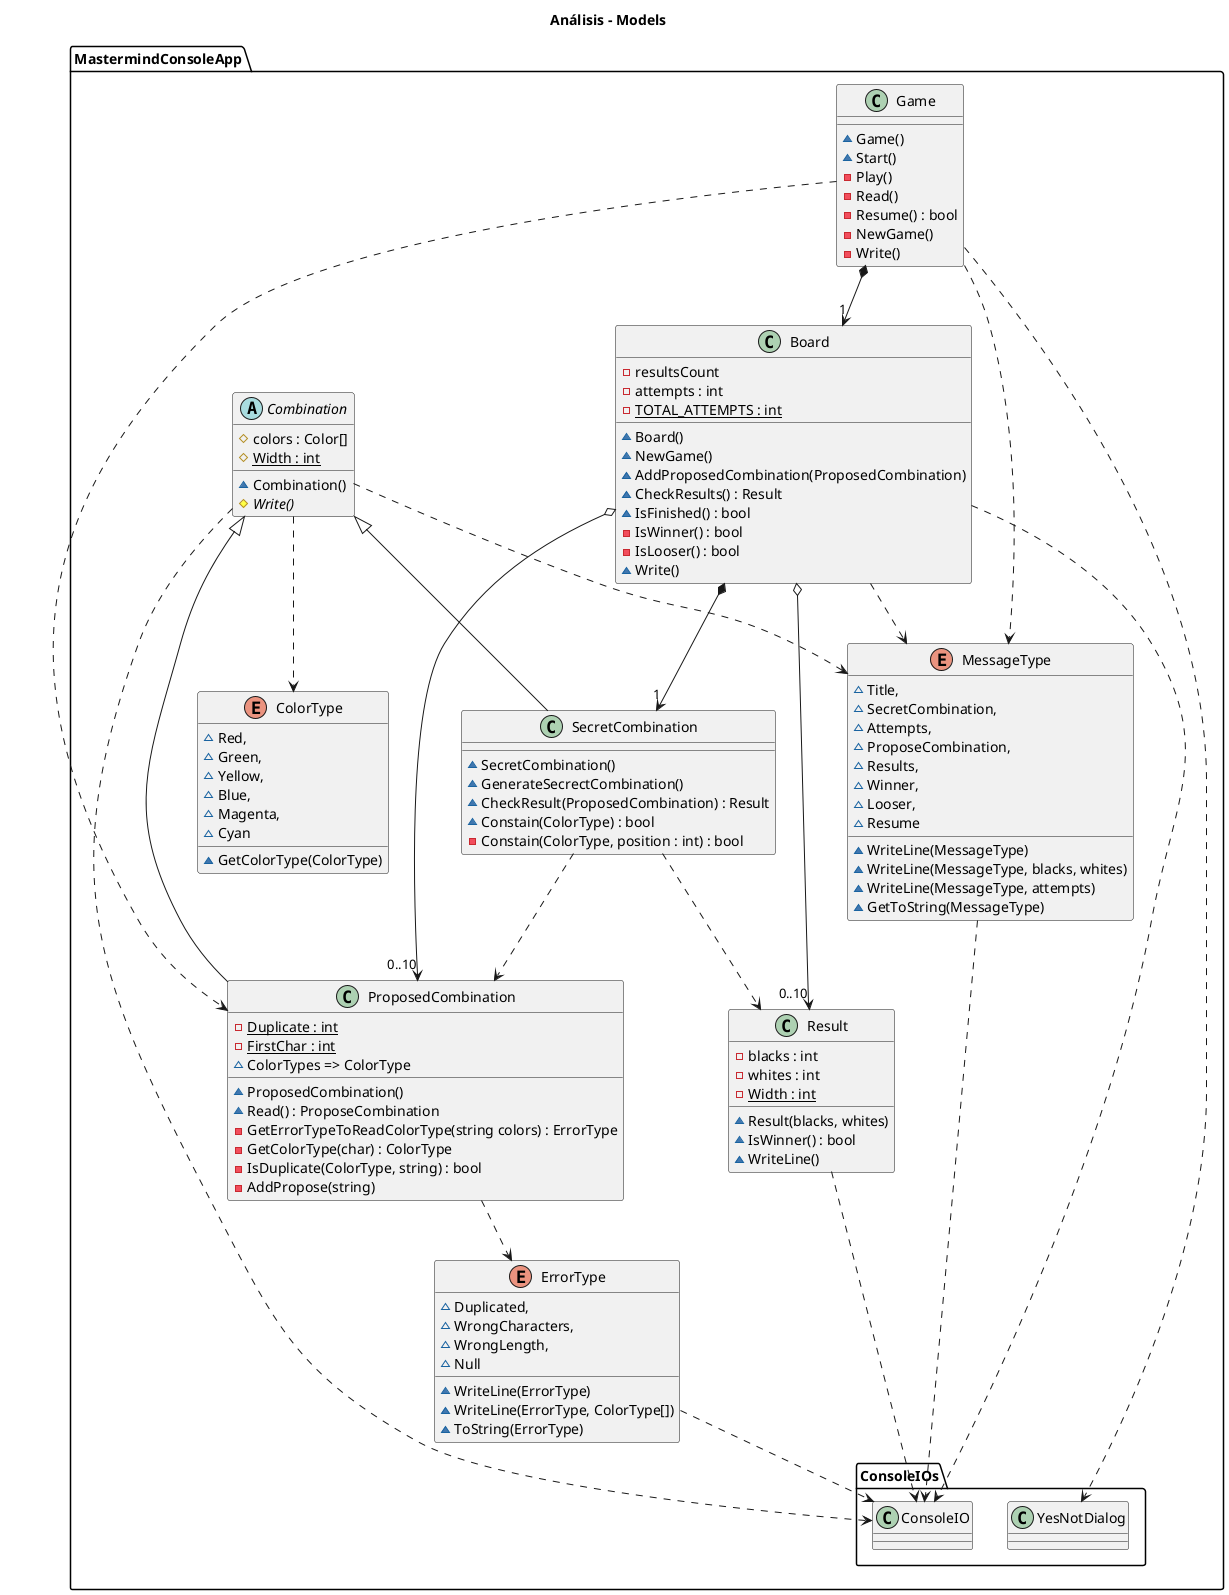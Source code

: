 @startuml DomainModelArchitecture
title Análisis - Models
namespace MastermindConsoleApp{
    class Game{
        ~Game()
        ~Start()
        -Play()
        -Read()
        -Resume() : bool
        -NewGame()
        -Write()
    }
    Game *--> "1" Board
    Game ..> ProposedCombination
    Game ..> MessageType
    Game ..> ConsoleIOs.YesNotDialog

    class Board{
        -resultsCount
        -attempts : int
        -{static} TOTAL_ATTEMPTS : int
        ~Board()
        ~NewGame()
        ~AddProposedCombination(ProposedCombination)
        ~CheckResults() : Result
        ~IsFinished() : bool
        -IsWinner() : bool
        -IsLooser() : bool
        ~Write()
    }
    Board *--> "1" SecretCombination
    Board o--> "0..10" ProposedCombination
    Board o--> "0..10" Result
    Board ..> MessageType
    Board ..> ConsoleIOs.ConsoleIO

    abstract Combination{
        #colors : Color[]
        #{static} Width : int
        ~Combination()
        #{abstract} Write()
    }
    Combination <|-- SecretCombination
    Combination <|-- ProposedCombination 
    Combination ..> ColorType
    Combination ..> MessageType
    Combination ..> ConsoleIOs.ConsoleIO

    class SecretCombination{
        ~SecretCombination()
        ~GenerateSecrectCombination()
        ~CheckResult(ProposedCombination) : Result
        ~Constain(ColorType) : bool
        -Constain(ColorType, position : int) : bool
    }
    SecretCombination ..> Result
    SecretCombination ..> ProposedCombination

    class ProposedCombination{
        -{static} Duplicate : int
        -{static} FirstChar : int
        ~ProposedCombination()
        ~ColorTypes => ColorType
        ~Read() : ProposeCombination
        -GetErrorTypeToReadColorType(string colors) : ErrorType
        -GetColorType(char) : ColorType
        -IsDuplicate(ColorType, string) : bool
        -AddPropose(string)
    }
    ProposedCombination ..> ErrorType

    class Result{
        -blacks : int
        -whites : int
        -{static} Width : int
        ~Result(blacks, whites)
        ~IsWinner() : bool
        ~WriteLine()
    }
    Result ..> ConsoleIOs.ConsoleIO

    enum MessageType{
        ~Title,
        ~SecretCombination,
        ~Attempts,
        ~ProposeCombination,
        ~Results,
        ~Winner,
        ~Looser,
        ~Resume
        ~WriteLine(MessageType)
        ~WriteLine(MessageType, blacks, whites)
        ~WriteLine(MessageType, attempts)
        ~GetToString(MessageType)
    }
    MessageType ..> ConsoleIOs.ConsoleIO

    enum ErrorType{
        ~Duplicated,
        ~WrongCharacters,
        ~WrongLength,
        ~Null
        ~WriteLine(ErrorType)
        ~WriteLine(ErrorType, ColorType[])
        ~ToString(ErrorType)
    }
    ErrorType ..> ConsoleIOs.ConsoleIO

    enum ColorType{
        ~Red,
        ~Green,
        ~Yellow,
        ~Blue,
        ~Magenta,
        ~Cyan
        ~GetColorType(ColorType)
    }


    class ConsoleIOs.ConsoleIO{
    }

    class ConsoleIOs.YesNotDialog{
    }
}
@enduml

@startuml DomainModel
title Análisis - Types
namespace MastermindTypes{
    enum MessageType{
        ~Title,
        ~SecretCombination,
        ~Attempts,
        ~ProposeCombination,
        ~Results,
        ~Winner,
        ~Looser,
        ~Resume
        ~WriteLine(MessageType)
        ~WriteLine(MessageType, blacks, whites)
        ~WriteLine(MessageType, attempts)
        ~GetToString(MessageType)
    }
    MessageType ..> ConsoleIOs.ConsoleIO

    enum ErrorType{
        ~Duplicated,
        ~WrongCharacters,
        ~WrongLength,
        ~Null
        ~WriteLine(ErrorType)
        ~WriteLine(ErrorType, ColorType[])
        ~ToString(ErrorType)
    }
    ErrorType ..> ConsoleIOs.ConsoleIO

    enum ColorType{
        ~Red,
        ~Green,
        ~Yellow,
        ~Blue,
        ~Magenta,
        ~Cyan
        ~GetColorType(ColorType)
    }
}
@enduml